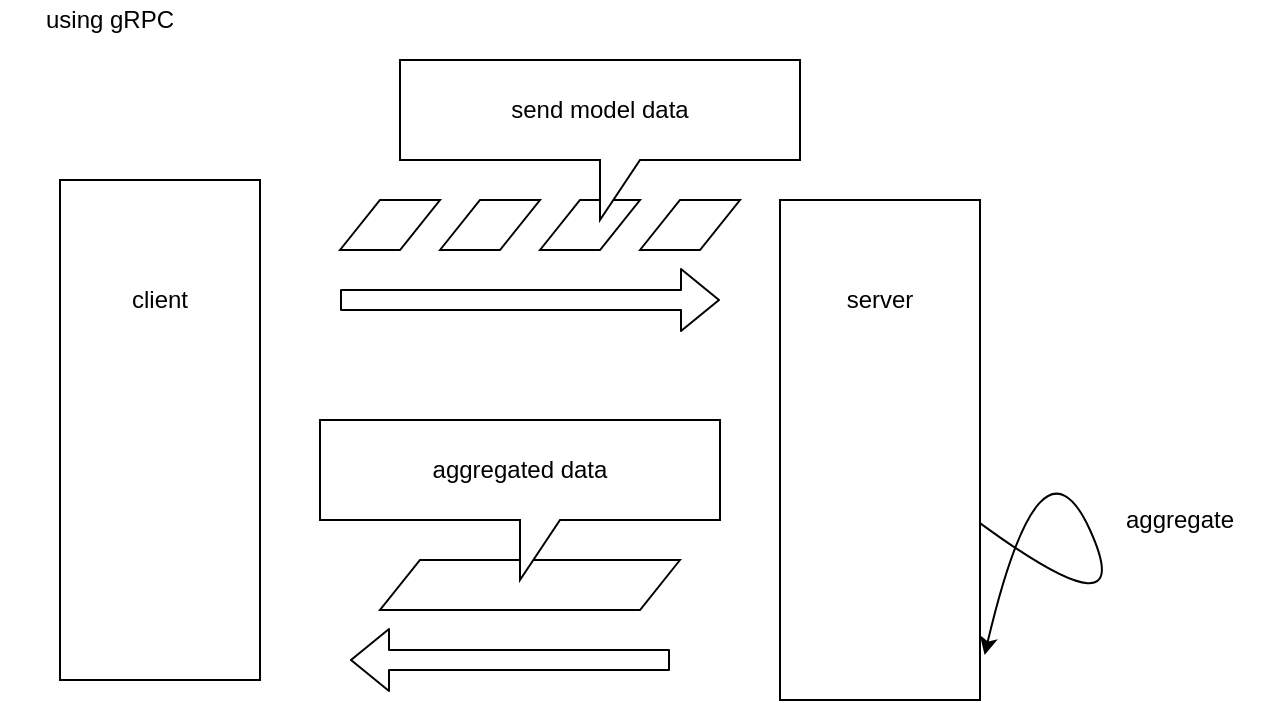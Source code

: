 <mxfile version="14.7.4" type="embed"><diagram id="fGC5eAhElOa9TIGAEOR9" name="Page-1"><mxGraphModel dx="1188" dy="628" grid="1" gridSize="10" guides="1" tooltips="1" connect="1" arrows="1" fold="1" page="1" pageScale="1" pageWidth="850" pageHeight="1100" math="0" shadow="0"><root><mxCell id="0"/><mxCell id="1" parent="0"/><mxCell id="2" value="" style="rounded=0;whiteSpace=wrap;html=1;" parent="1" vertex="1"><mxGeometry x="120" y="200" width="100" height="250" as="geometry"/></mxCell><mxCell id="3" value="" style="rounded=0;whiteSpace=wrap;html=1;" parent="1" vertex="1"><mxGeometry x="480" y="210" width="100" height="250" as="geometry"/></mxCell><mxCell id="6" value="" style="shape=flexArrow;endArrow=classic;html=1;" parent="1" edge="1"><mxGeometry width="50" height="50" relative="1" as="geometry"><mxPoint x="260" y="260" as="sourcePoint"/><mxPoint x="450" y="260" as="targetPoint"/></mxGeometry></mxCell><mxCell id="7" value="" style="shape=parallelogram;perimeter=parallelogramPerimeter;whiteSpace=wrap;html=1;fixedSize=1;rotation=-180;" parent="1" vertex="1"><mxGeometry x="280" y="390" width="150" height="25" as="geometry"/></mxCell><mxCell id="9" value="" style="shape=parallelogram;perimeter=parallelogramPerimeter;whiteSpace=wrap;html=1;fixedSize=1;" parent="1" vertex="1"><mxGeometry x="310" y="210" width="50" height="25" as="geometry"/></mxCell><mxCell id="10" value="" style="shape=parallelogram;perimeter=parallelogramPerimeter;whiteSpace=wrap;html=1;fixedSize=1;" parent="1" vertex="1"><mxGeometry x="360" y="210" width="50" height="25" as="geometry"/></mxCell><mxCell id="11" value="" style="shape=parallelogram;perimeter=parallelogramPerimeter;whiteSpace=wrap;html=1;fixedSize=1;" parent="1" vertex="1"><mxGeometry x="410" y="210" width="50" height="25" as="geometry"/></mxCell><mxCell id="12" value="send model data" style="shape=callout;whiteSpace=wrap;html=1;perimeter=calloutPerimeter;" parent="1" vertex="1"><mxGeometry x="290" y="140" width="200" height="80" as="geometry"/></mxCell><mxCell id="13" value="" style="shape=flexArrow;endArrow=classic;html=1;" parent="1" edge="1"><mxGeometry width="50" height="50" relative="1" as="geometry"><mxPoint x="425" y="440" as="sourcePoint"/><mxPoint x="265" y="440" as="targetPoint"/></mxGeometry></mxCell><mxCell id="14" value="aggregated data" style="shape=callout;whiteSpace=wrap;html=1;perimeter=calloutPerimeter;" parent="1" vertex="1"><mxGeometry x="250" y="320" width="200" height="80" as="geometry"/></mxCell><mxCell id="15" value="" style="shape=parallelogram;perimeter=parallelogramPerimeter;whiteSpace=wrap;html=1;fixedSize=1;" parent="1" vertex="1"><mxGeometry x="260" y="210" width="50" height="25" as="geometry"/></mxCell><mxCell id="16" value="" style="curved=1;endArrow=classic;html=1;entryX=1.023;entryY=0.91;entryDx=0;entryDy=0;entryPerimeter=0;" parent="1" source="3" target="3" edge="1"><mxGeometry width="50" height="50" relative="1" as="geometry"><mxPoint x="582" y="410" as="sourcePoint"/><mxPoint x="660" y="360" as="targetPoint"/><Array as="points"><mxPoint x="660" y="430"/><mxPoint x="610" y="320"/></Array></mxGeometry></mxCell><mxCell id="17" value="aggregate" style="text;html=1;strokeColor=none;fillColor=none;align=center;verticalAlign=middle;whiteSpace=wrap;rounded=0;" parent="1" vertex="1"><mxGeometry x="640" y="360" width="80" height="20" as="geometry"/></mxCell><mxCell id="18" value="client" style="text;html=1;strokeColor=none;fillColor=none;align=center;verticalAlign=middle;whiteSpace=wrap;rounded=0;" parent="1" vertex="1"><mxGeometry x="150" y="250" width="40" height="20" as="geometry"/></mxCell><mxCell id="19" value="server" style="text;html=1;strokeColor=none;fillColor=none;align=center;verticalAlign=middle;whiteSpace=wrap;rounded=0;" parent="1" vertex="1"><mxGeometry x="510" y="250" width="40" height="20" as="geometry"/></mxCell><mxCell id="20" value="using gRPC" style="text;html=1;strokeColor=none;fillColor=none;align=center;verticalAlign=middle;whiteSpace=wrap;rounded=0;" parent="1" vertex="1"><mxGeometry x="90" y="110" width="110" height="20" as="geometry"/></mxCell></root></mxGraphModel></diagram></mxfile>